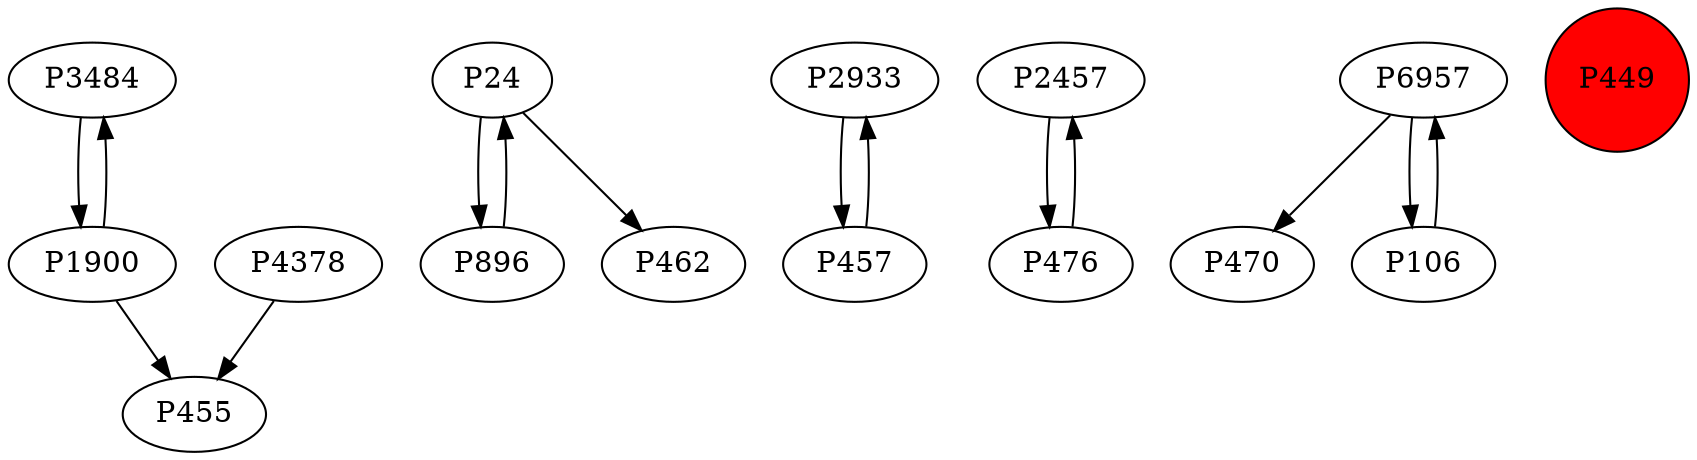 digraph {
	P3484 -> P1900
	P24 -> P896
	P2933 -> P457
	P2457 -> P476
	P6957 -> P470
	P457 -> P2933
	P1900 -> P3484
	P24 -> P462
	P106 -> P6957
	P896 -> P24
	P6957 -> P106
	P4378 -> P455
	P476 -> P2457
	P1900 -> P455
	P449 [shape=circle]
	P449 [style=filled]
	P449 [fillcolor=red]
}